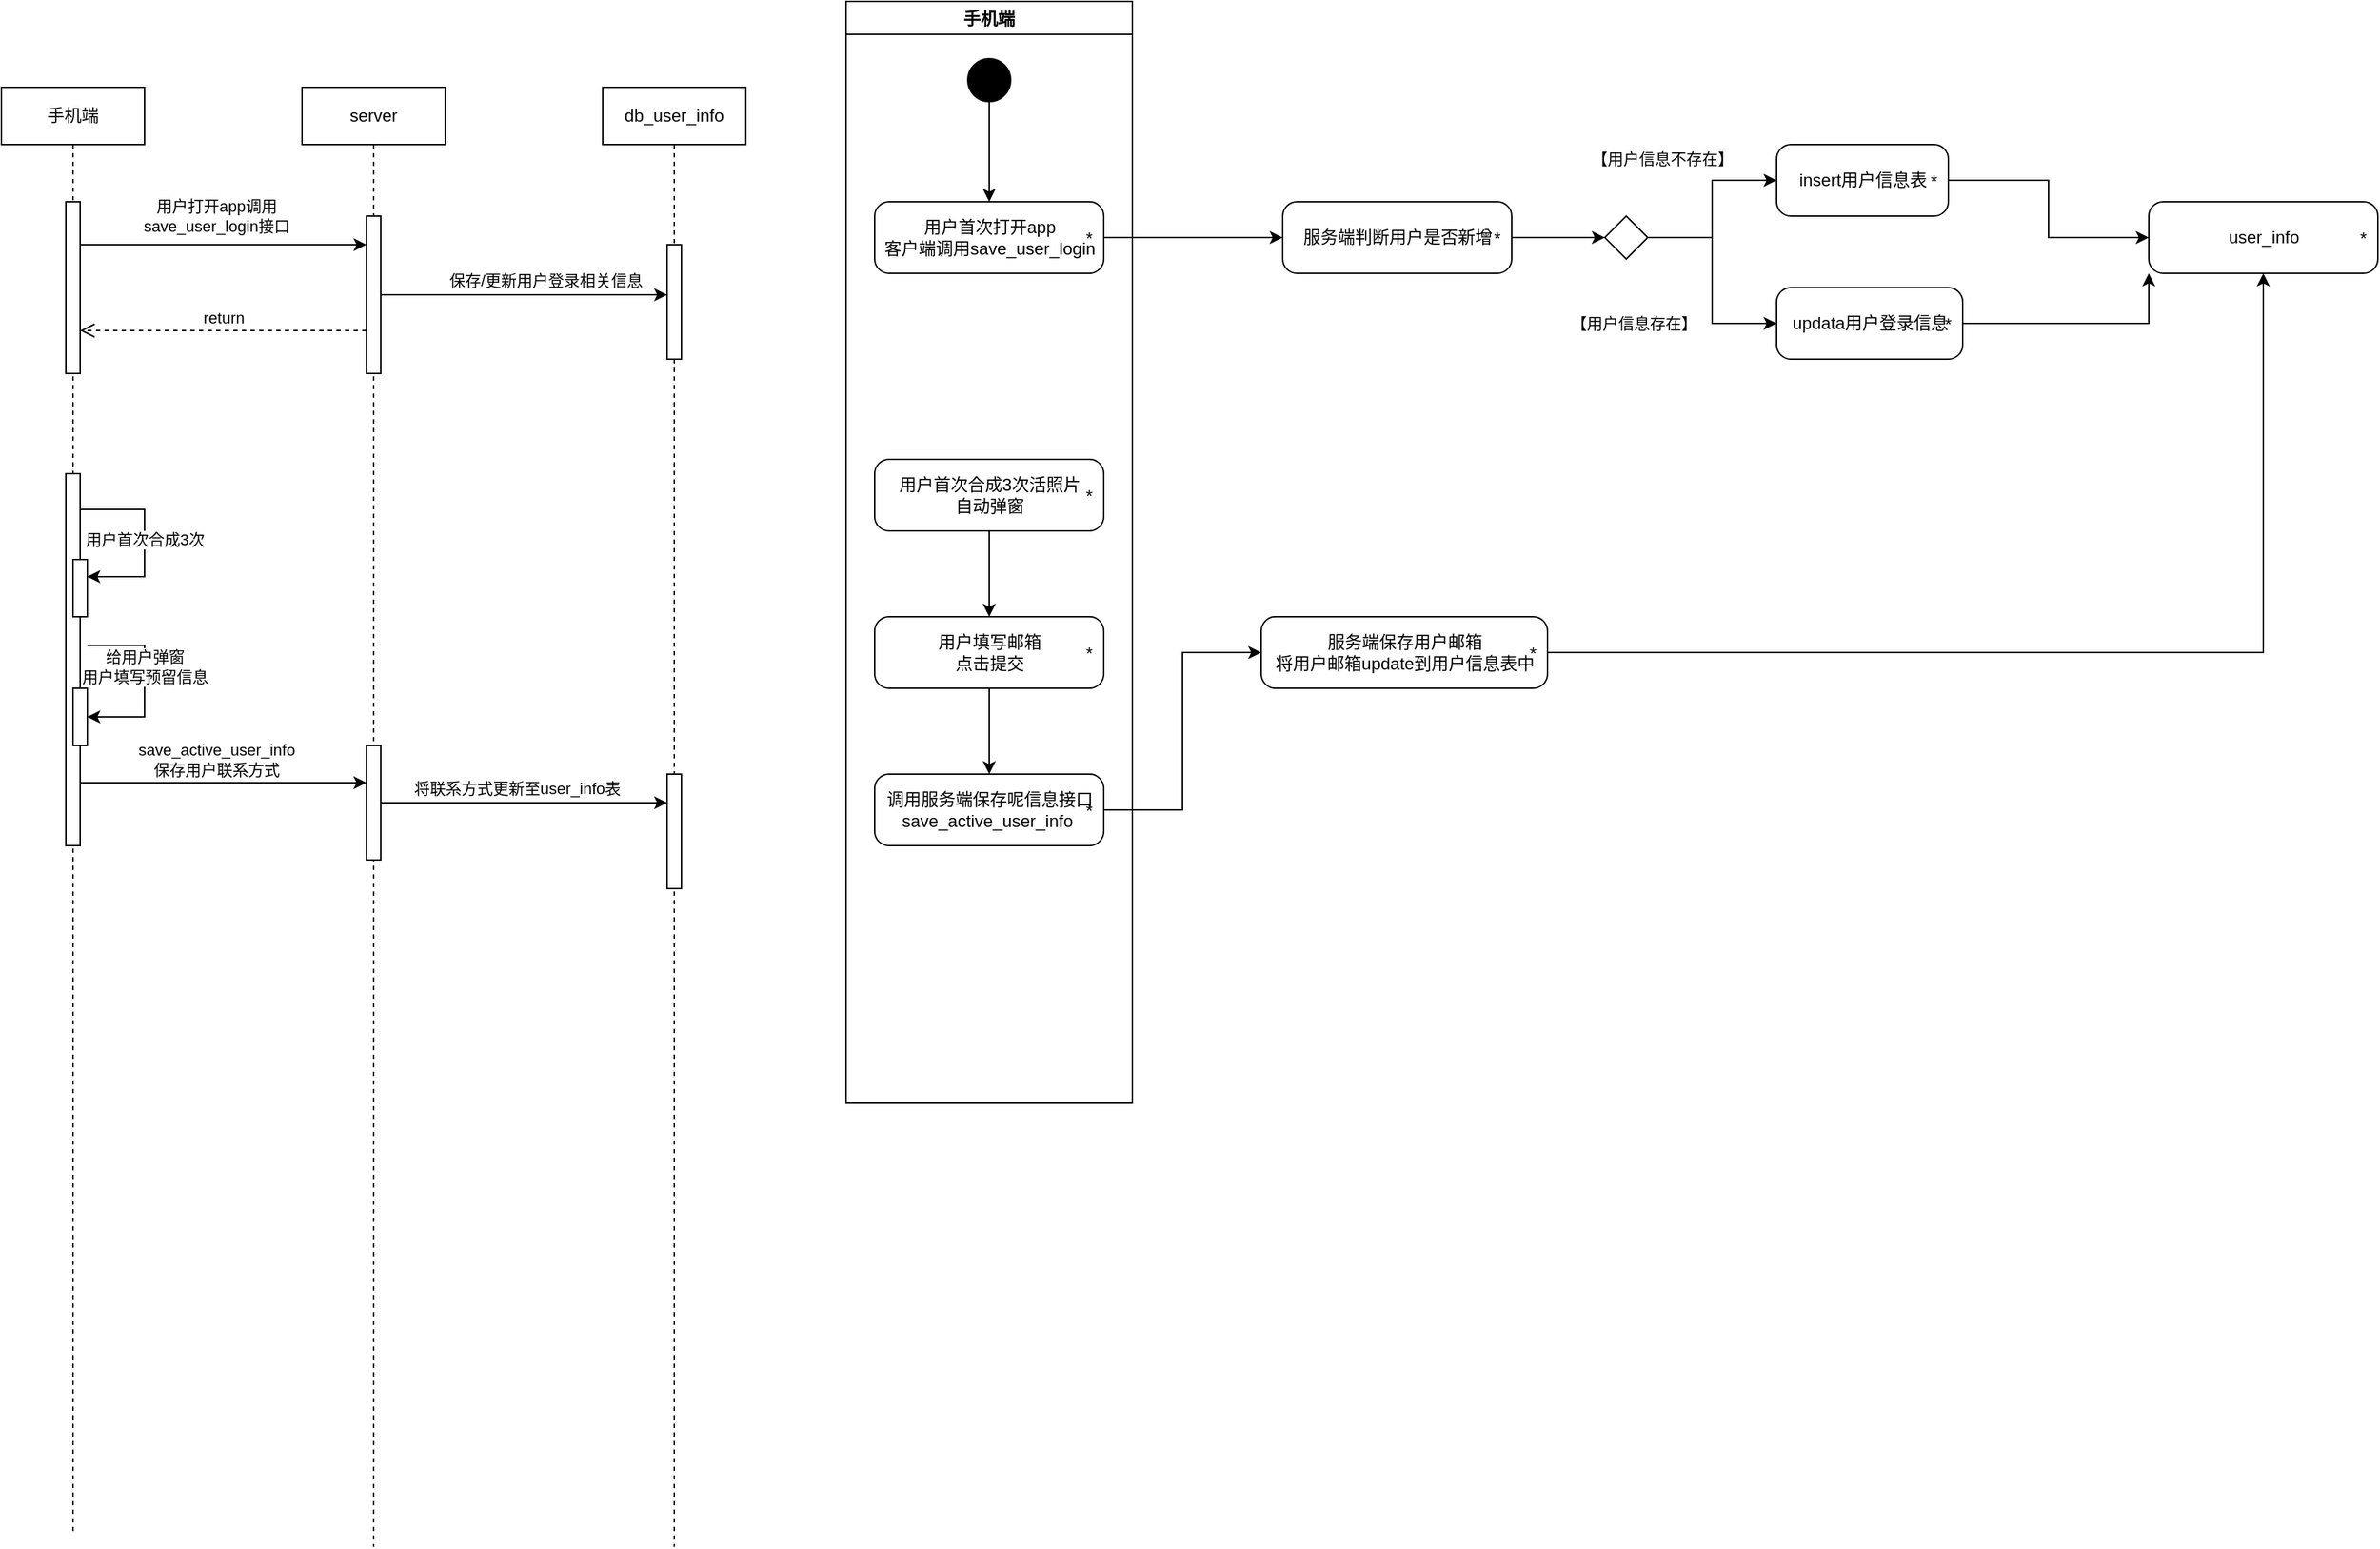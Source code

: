<mxfile version="20.4.0" type="github">
  <diagram id="kgpKYQtTHZ0yAKxKKP6v" name="Page-1">
    <mxGraphModel dx="1108" dy="450" grid="1" gridSize="10" guides="1" tooltips="1" connect="1" arrows="1" fold="1" page="1" pageScale="1" pageWidth="850" pageHeight="1100" math="0" shadow="0">
      <root>
        <mxCell id="0" />
        <mxCell id="1" parent="0" />
        <mxCell id="PKfGuQVn0fXjlFeVQHb7-2" value="手机端" style="shape=umlLifeline;perimeter=lifelinePerimeter;whiteSpace=wrap;html=1;container=1;collapsible=0;recursiveResize=0;outlineConnect=0;" parent="1" vertex="1">
          <mxGeometry x="80" y="60" width="100" height="1010" as="geometry" />
        </mxCell>
        <mxCell id="PKfGuQVn0fXjlFeVQHb7-9" value="" style="html=1;points=[];perimeter=orthogonalPerimeter;" parent="PKfGuQVn0fXjlFeVQHb7-2" vertex="1">
          <mxGeometry x="45" y="80" width="10" height="120" as="geometry" />
        </mxCell>
        <mxCell id="rP7UkFt_sAIfWVr7rBNn-2" value="" style="endArrow=classic;html=1;rounded=0;" edge="1" parent="PKfGuQVn0fXjlFeVQHb7-2" target="PKfGuQVn0fXjlFeVQHb7-6">
          <mxGeometry width="50" height="50" relative="1" as="geometry">
            <mxPoint x="55" y="110" as="sourcePoint" />
            <mxPoint x="105" y="60" as="targetPoint" />
          </mxGeometry>
        </mxCell>
        <mxCell id="rP7UkFt_sAIfWVr7rBNn-3" value="用户打开app调用&lt;br&gt;save_user_login接口" style="edgeLabel;html=1;align=center;verticalAlign=middle;resizable=0;points=[];" vertex="1" connectable="0" parent="rP7UkFt_sAIfWVr7rBNn-2">
          <mxGeometry x="-0.22" y="-5" relative="1" as="geometry">
            <mxPoint x="17" y="-25" as="offset" />
          </mxGeometry>
        </mxCell>
        <mxCell id="rP7UkFt_sAIfWVr7rBNn-11" value="" style="html=1;points=[];perimeter=orthogonalPerimeter;" vertex="1" parent="PKfGuQVn0fXjlFeVQHb7-2">
          <mxGeometry x="45" y="270" width="10" height="260" as="geometry" />
        </mxCell>
        <mxCell id="rP7UkFt_sAIfWVr7rBNn-12" value="" style="html=1;points=[];perimeter=orthogonalPerimeter;" vertex="1" parent="PKfGuQVn0fXjlFeVQHb7-2">
          <mxGeometry x="50" y="330" width="10" height="40" as="geometry" />
        </mxCell>
        <mxCell id="rP7UkFt_sAIfWVr7rBNn-16" value="用户首次合成3次" style="endArrow=classic;html=1;rounded=0;entryX=1;entryY=0.3;entryDx=0;entryDy=0;entryPerimeter=0;" edge="1" parent="PKfGuQVn0fXjlFeVQHb7-2" source="rP7UkFt_sAIfWVr7rBNn-11" target="rP7UkFt_sAIfWVr7rBNn-12">
          <mxGeometry width="50" height="50" relative="1" as="geometry">
            <mxPoint x="60" y="330" as="sourcePoint" />
            <mxPoint x="110" y="280" as="targetPoint" />
            <Array as="points">
              <mxPoint x="100" y="295" />
              <mxPoint x="100" y="342" />
            </Array>
          </mxGeometry>
        </mxCell>
        <mxCell id="rP7UkFt_sAIfWVr7rBNn-17" value="" style="html=1;points=[];perimeter=orthogonalPerimeter;" vertex="1" parent="PKfGuQVn0fXjlFeVQHb7-2">
          <mxGeometry x="50" y="420" width="10" height="40" as="geometry" />
        </mxCell>
        <mxCell id="PKfGuQVn0fXjlFeVQHb7-3" value="server" style="shape=umlLifeline;perimeter=lifelinePerimeter;whiteSpace=wrap;html=1;container=1;collapsible=0;recursiveResize=0;outlineConnect=0;" parent="1" vertex="1">
          <mxGeometry x="290" y="60" width="100" height="1020" as="geometry" />
        </mxCell>
        <mxCell id="PKfGuQVn0fXjlFeVQHb7-6" value="" style="html=1;points=[];perimeter=orthogonalPerimeter;" parent="PKfGuQVn0fXjlFeVQHb7-3" vertex="1">
          <mxGeometry x="45" y="90" width="10" height="110" as="geometry" />
        </mxCell>
        <mxCell id="rP7UkFt_sAIfWVr7rBNn-25" value="" style="html=1;points=[];perimeter=orthogonalPerimeter;" vertex="1" parent="PKfGuQVn0fXjlFeVQHb7-3">
          <mxGeometry x="45" y="460" width="10" height="80" as="geometry" />
        </mxCell>
        <mxCell id="PKfGuQVn0fXjlFeVQHb7-4" value="db_user_info" style="shape=umlLifeline;perimeter=lifelinePerimeter;whiteSpace=wrap;html=1;container=1;collapsible=0;recursiveResize=0;outlineConnect=0;" parent="1" vertex="1">
          <mxGeometry x="500" y="60" width="100" height="1020" as="geometry" />
        </mxCell>
        <mxCell id="rP7UkFt_sAIfWVr7rBNn-6" value="" style="html=1;points=[];perimeter=orthogonalPerimeter;" vertex="1" parent="PKfGuQVn0fXjlFeVQHb7-4">
          <mxGeometry x="45" y="110" width="10" height="80" as="geometry" />
        </mxCell>
        <mxCell id="rP7UkFt_sAIfWVr7rBNn-28" value="" style="html=1;points=[];perimeter=orthogonalPerimeter;" vertex="1" parent="PKfGuQVn0fXjlFeVQHb7-4">
          <mxGeometry x="45" y="480" width="10" height="80" as="geometry" />
        </mxCell>
        <mxCell id="PKfGuQVn0fXjlFeVQHb7-8" value="return" style="html=1;verticalAlign=bottom;endArrow=open;dashed=1;endSize=8;rounded=0;" parent="1" source="PKfGuQVn0fXjlFeVQHb7-6" target="PKfGuQVn0fXjlFeVQHb7-9" edge="1">
          <mxGeometry relative="1" as="geometry">
            <mxPoint x="265" y="226" as="targetPoint" />
            <mxPoint x="320" y="230" as="sourcePoint" />
            <Array as="points">
              <mxPoint x="230" y="230" />
            </Array>
          </mxGeometry>
        </mxCell>
        <mxCell id="rP7UkFt_sAIfWVr7rBNn-7" value="" style="endArrow=classic;html=1;rounded=0;" edge="1" parent="1" source="PKfGuQVn0fXjlFeVQHb7-6" target="rP7UkFt_sAIfWVr7rBNn-6">
          <mxGeometry width="50" height="50" relative="1" as="geometry">
            <mxPoint x="420" y="210" as="sourcePoint" />
            <mxPoint x="470" y="160" as="targetPoint" />
          </mxGeometry>
        </mxCell>
        <mxCell id="rP7UkFt_sAIfWVr7rBNn-8" value="保存/更新用户登录相关信息" style="edgeLabel;html=1;align=center;verticalAlign=middle;resizable=0;points=[];" vertex="1" connectable="0" parent="rP7UkFt_sAIfWVr7rBNn-7">
          <mxGeometry x="0.27" y="3" relative="1" as="geometry">
            <mxPoint x="-12" y="-7" as="offset" />
          </mxGeometry>
        </mxCell>
        <mxCell id="rP7UkFt_sAIfWVr7rBNn-23" value="" style="endArrow=classic;html=1;rounded=0;" edge="1" parent="1" target="rP7UkFt_sAIfWVr7rBNn-17">
          <mxGeometry width="50" height="50" relative="1" as="geometry">
            <mxPoint x="140" y="450" as="sourcePoint" />
            <mxPoint x="190" y="520" as="targetPoint" />
            <Array as="points">
              <mxPoint x="180" y="450" />
              <mxPoint x="180" y="500" />
            </Array>
          </mxGeometry>
        </mxCell>
        <mxCell id="rP7UkFt_sAIfWVr7rBNn-24" value="给用户弹窗&lt;br&gt;用户填写预留信息" style="edgeLabel;html=1;align=center;verticalAlign=middle;resizable=0;points=[];" vertex="1" connectable="0" parent="rP7UkFt_sAIfWVr7rBNn-23">
          <mxGeometry x="-0.154" relative="1" as="geometry">
            <mxPoint as="offset" />
          </mxGeometry>
        </mxCell>
        <mxCell id="rP7UkFt_sAIfWVr7rBNn-26" value="" style="endArrow=classic;html=1;rounded=0;" edge="1" parent="1">
          <mxGeometry width="50" height="50" relative="1" as="geometry">
            <mxPoint x="135" y="546" as="sourcePoint" />
            <mxPoint x="335" y="546" as="targetPoint" />
          </mxGeometry>
        </mxCell>
        <mxCell id="rP7UkFt_sAIfWVr7rBNn-27" value="save_active_user_info&lt;br&gt;保存用户联系方式" style="edgeLabel;html=1;align=center;verticalAlign=middle;resizable=0;points=[];" vertex="1" connectable="0" parent="rP7UkFt_sAIfWVr7rBNn-26">
          <mxGeometry x="-0.24" y="3" relative="1" as="geometry">
            <mxPoint x="19" y="-13" as="offset" />
          </mxGeometry>
        </mxCell>
        <mxCell id="rP7UkFt_sAIfWVr7rBNn-29" value="" style="endArrow=classic;html=1;rounded=0;" edge="1" parent="1" source="rP7UkFt_sAIfWVr7rBNn-25" target="rP7UkFt_sAIfWVr7rBNn-28">
          <mxGeometry width="50" height="50" relative="1" as="geometry">
            <mxPoint x="380" y="600" as="sourcePoint" />
            <mxPoint x="430" y="550" as="targetPoint" />
          </mxGeometry>
        </mxCell>
        <mxCell id="rP7UkFt_sAIfWVr7rBNn-30" value="将联系方式更新至user_info表" style="edgeLabel;html=1;align=center;verticalAlign=middle;resizable=0;points=[];" vertex="1" connectable="0" parent="rP7UkFt_sAIfWVr7rBNn-29">
          <mxGeometry x="-0.16" y="1" relative="1" as="geometry">
            <mxPoint x="11" y="-9" as="offset" />
          </mxGeometry>
        </mxCell>
        <mxCell id="rP7UkFt_sAIfWVr7rBNn-54" style="edgeStyle=orthogonalEdgeStyle;rounded=0;orthogonalLoop=1;jettySize=auto;html=1;" edge="1" parent="1" source="rP7UkFt_sAIfWVr7rBNn-44" target="rP7UkFt_sAIfWVr7rBNn-55">
          <mxGeometry relative="1" as="geometry">
            <mxPoint x="875" y="260" as="targetPoint" />
          </mxGeometry>
        </mxCell>
        <mxCell id="rP7UkFt_sAIfWVr7rBNn-44" value="用户首次打开app&lt;br&gt;客户端调用save_user_login" style="html=1;dashed=0;rounded=1;absoluteArcSize=1;arcSize=20;verticalAlign=middle;align=center;" vertex="1" parent="1">
          <mxGeometry x="690" y="140" width="160" height="50" as="geometry" />
        </mxCell>
        <mxCell id="rP7UkFt_sAIfWVr7rBNn-45" value="*" style="text;resizeWidth=0;resizeHeight=0;points=[];part=1;verticalAlign=middle;align=center;" vertex="1" parent="rP7UkFt_sAIfWVr7rBNn-44">
          <mxGeometry x="1" y="0.5" width="20" height="20" relative="1" as="geometry">
            <mxPoint x="-20" y="-10" as="offset" />
          </mxGeometry>
        </mxCell>
        <mxCell id="rP7UkFt_sAIfWVr7rBNn-50" style="edgeStyle=orthogonalEdgeStyle;rounded=0;orthogonalLoop=1;jettySize=auto;html=1;" edge="1" parent="1" source="rP7UkFt_sAIfWVr7rBNn-46" target="rP7UkFt_sAIfWVr7rBNn-44">
          <mxGeometry relative="1" as="geometry" />
        </mxCell>
        <mxCell id="rP7UkFt_sAIfWVr7rBNn-46" value="" style="ellipse;fillColor=strokeColor;" vertex="1" parent="1">
          <mxGeometry x="755" y="40" width="30" height="30" as="geometry" />
        </mxCell>
        <mxCell id="rP7UkFt_sAIfWVr7rBNn-58" value="手机端" style="swimlane;" vertex="1" parent="1">
          <mxGeometry x="670" width="200" height="770" as="geometry" />
        </mxCell>
        <mxCell id="rP7UkFt_sAIfWVr7rBNn-102" style="edgeStyle=orthogonalEdgeStyle;rounded=0;orthogonalLoop=1;jettySize=auto;html=1;entryX=0.5;entryY=0;entryDx=0;entryDy=0;" edge="1" parent="rP7UkFt_sAIfWVr7rBNn-58" source="rP7UkFt_sAIfWVr7rBNn-97" target="rP7UkFt_sAIfWVr7rBNn-100">
          <mxGeometry relative="1" as="geometry" />
        </mxCell>
        <mxCell id="rP7UkFt_sAIfWVr7rBNn-97" value="用户首次合成3次活照片&lt;br&gt;自动弹窗" style="html=1;dashed=0;rounded=1;absoluteArcSize=1;arcSize=20;verticalAlign=middle;align=center;" vertex="1" parent="rP7UkFt_sAIfWVr7rBNn-58">
          <mxGeometry x="20" y="320" width="160" height="50" as="geometry" />
        </mxCell>
        <mxCell id="rP7UkFt_sAIfWVr7rBNn-98" value="*" style="text;resizeWidth=0;resizeHeight=0;points=[];part=1;verticalAlign=middle;align=center;" vertex="1" parent="rP7UkFt_sAIfWVr7rBNn-97">
          <mxGeometry x="1" y="0.5" width="20" height="20" relative="1" as="geometry">
            <mxPoint x="-20" y="-10" as="offset" />
          </mxGeometry>
        </mxCell>
        <mxCell id="rP7UkFt_sAIfWVr7rBNn-100" value="用户填写邮箱&lt;br&gt;点击提交" style="html=1;dashed=0;rounded=1;absoluteArcSize=1;arcSize=20;verticalAlign=middle;align=center;" vertex="1" parent="rP7UkFt_sAIfWVr7rBNn-58">
          <mxGeometry x="20" y="430" width="160" height="50" as="geometry" />
        </mxCell>
        <mxCell id="rP7UkFt_sAIfWVr7rBNn-101" value="*" style="text;resizeWidth=0;resizeHeight=0;points=[];part=1;verticalAlign=middle;align=center;" vertex="1" parent="rP7UkFt_sAIfWVr7rBNn-100">
          <mxGeometry x="1" y="0.5" width="20" height="20" relative="1" as="geometry">
            <mxPoint x="-20" y="-10" as="offset" />
          </mxGeometry>
        </mxCell>
        <mxCell id="rP7UkFt_sAIfWVr7rBNn-106" value="调用服务端保存呢信息接口&lt;br&gt;save_active_user_info&amp;nbsp;" style="html=1;dashed=0;rounded=1;absoluteArcSize=1;arcSize=20;verticalAlign=middle;align=center;" vertex="1" parent="rP7UkFt_sAIfWVr7rBNn-58">
          <mxGeometry x="20" y="540" width="160" height="50" as="geometry" />
        </mxCell>
        <mxCell id="rP7UkFt_sAIfWVr7rBNn-107" value="*" style="text;resizeWidth=0;resizeHeight=0;points=[];part=1;verticalAlign=middle;align=center;" vertex="1" parent="rP7UkFt_sAIfWVr7rBNn-106">
          <mxGeometry x="1" y="0.5" width="20" height="20" relative="1" as="geometry">
            <mxPoint x="-20" y="-10" as="offset" />
          </mxGeometry>
        </mxCell>
        <mxCell id="rP7UkFt_sAIfWVr7rBNn-108" style="edgeStyle=orthogonalEdgeStyle;rounded=0;orthogonalLoop=1;jettySize=auto;html=1;" edge="1" parent="rP7UkFt_sAIfWVr7rBNn-58" source="rP7UkFt_sAIfWVr7rBNn-100" target="rP7UkFt_sAIfWVr7rBNn-106">
          <mxGeometry relative="1" as="geometry" />
        </mxCell>
        <mxCell id="rP7UkFt_sAIfWVr7rBNn-55" value="服务端判断用户是否新增" style="html=1;dashed=0;rounded=1;absoluteArcSize=1;arcSize=20;verticalAlign=middle;align=center;" vertex="1" parent="1">
          <mxGeometry x="975" y="140" width="160" height="50" as="geometry" />
        </mxCell>
        <mxCell id="rP7UkFt_sAIfWVr7rBNn-56" value="*" style="text;resizeWidth=0;resizeHeight=0;points=[];part=1;verticalAlign=middle;align=center;" vertex="1" parent="rP7UkFt_sAIfWVr7rBNn-55">
          <mxGeometry x="1" y="0.5" width="20" height="20" relative="1" as="geometry">
            <mxPoint x="-20" y="-10" as="offset" />
          </mxGeometry>
        </mxCell>
        <mxCell id="rP7UkFt_sAIfWVr7rBNn-90" style="edgeStyle=orthogonalEdgeStyle;rounded=0;orthogonalLoop=1;jettySize=auto;html=1;entryX=0;entryY=0.5;entryDx=0;entryDy=0;" edge="1" parent="rP7UkFt_sAIfWVr7rBNn-55" source="rP7UkFt_sAIfWVr7rBNn-56" target="rP7UkFt_sAIfWVr7rBNn-87">
          <mxGeometry relative="1" as="geometry" />
        </mxCell>
        <mxCell id="rP7UkFt_sAIfWVr7rBNn-80" value="insert用户信息表" style="html=1;dashed=0;rounded=1;absoluteArcSize=1;arcSize=20;verticalAlign=middle;align=center;" vertex="1" parent="1">
          <mxGeometry x="1320" y="100" width="120" height="50" as="geometry" />
        </mxCell>
        <mxCell id="rP7UkFt_sAIfWVr7rBNn-81" value="*" style="text;resizeWidth=0;resizeHeight=0;points=[];part=1;verticalAlign=middle;align=center;" vertex="1" parent="rP7UkFt_sAIfWVr7rBNn-80">
          <mxGeometry x="1" y="0.5" width="20" height="20" relative="1" as="geometry">
            <mxPoint x="-20" y="-10" as="offset" />
          </mxGeometry>
        </mxCell>
        <mxCell id="rP7UkFt_sAIfWVr7rBNn-113" style="edgeStyle=orthogonalEdgeStyle;rounded=0;orthogonalLoop=1;jettySize=auto;html=1;entryX=0;entryY=0.5;entryDx=0;entryDy=0;" edge="1" parent="rP7UkFt_sAIfWVr7rBNn-80" source="rP7UkFt_sAIfWVr7rBNn-81" target="rP7UkFt_sAIfWVr7rBNn-95">
          <mxGeometry relative="1" as="geometry" />
        </mxCell>
        <mxCell id="rP7UkFt_sAIfWVr7rBNn-82" value="updata用户登录信息" style="html=1;dashed=0;rounded=1;absoluteArcSize=1;arcSize=20;verticalAlign=middle;align=center;" vertex="1" parent="1">
          <mxGeometry x="1320" y="200" width="130" height="50" as="geometry" />
        </mxCell>
        <mxCell id="rP7UkFt_sAIfWVr7rBNn-83" value="*" style="text;resizeWidth=0;resizeHeight=0;points=[];part=1;verticalAlign=middle;align=center;" vertex="1" parent="rP7UkFt_sAIfWVr7rBNn-82">
          <mxGeometry x="1" y="0.5" width="20" height="20" relative="1" as="geometry">
            <mxPoint x="-20" y="-10" as="offset" />
          </mxGeometry>
        </mxCell>
        <mxCell id="rP7UkFt_sAIfWVr7rBNn-115" style="edgeStyle=orthogonalEdgeStyle;rounded=0;orthogonalLoop=1;jettySize=auto;html=1;entryX=0;entryY=1;entryDx=0;entryDy=0;" edge="1" parent="rP7UkFt_sAIfWVr7rBNn-82" source="rP7UkFt_sAIfWVr7rBNn-83" target="rP7UkFt_sAIfWVr7rBNn-95">
          <mxGeometry relative="1" as="geometry" />
        </mxCell>
        <mxCell id="rP7UkFt_sAIfWVr7rBNn-91" style="edgeStyle=orthogonalEdgeStyle;rounded=0;orthogonalLoop=1;jettySize=auto;html=1;entryX=0;entryY=0.5;entryDx=0;entryDy=0;" edge="1" parent="1" source="rP7UkFt_sAIfWVr7rBNn-87" target="rP7UkFt_sAIfWVr7rBNn-80">
          <mxGeometry relative="1" as="geometry" />
        </mxCell>
        <mxCell id="rP7UkFt_sAIfWVr7rBNn-93" value="【用户信息不存在】" style="edgeLabel;html=1;align=center;verticalAlign=middle;resizable=0;points=[];" vertex="1" connectable="0" parent="rP7UkFt_sAIfWVr7rBNn-91">
          <mxGeometry x="0.385" y="-5" relative="1" as="geometry">
            <mxPoint x="-40" y="-20" as="offset" />
          </mxGeometry>
        </mxCell>
        <mxCell id="rP7UkFt_sAIfWVr7rBNn-92" style="edgeStyle=orthogonalEdgeStyle;rounded=0;orthogonalLoop=1;jettySize=auto;html=1;entryX=0;entryY=0.5;entryDx=0;entryDy=0;" edge="1" parent="1" source="rP7UkFt_sAIfWVr7rBNn-87" target="rP7UkFt_sAIfWVr7rBNn-82">
          <mxGeometry relative="1" as="geometry" />
        </mxCell>
        <mxCell id="rP7UkFt_sAIfWVr7rBNn-94" value="【用户信息存在】" style="edgeLabel;html=1;align=center;verticalAlign=middle;resizable=0;points=[];" vertex="1" connectable="0" parent="rP7UkFt_sAIfWVr7rBNn-92">
          <mxGeometry x="0.24" y="1" relative="1" as="geometry">
            <mxPoint x="-56" y="12" as="offset" />
          </mxGeometry>
        </mxCell>
        <mxCell id="rP7UkFt_sAIfWVr7rBNn-87" value="" style="rhombus;" vertex="1" parent="1">
          <mxGeometry x="1200" y="150" width="30" height="30" as="geometry" />
        </mxCell>
        <mxCell id="rP7UkFt_sAIfWVr7rBNn-95" value="user_info" style="html=1;dashed=0;rounded=1;absoluteArcSize=1;arcSize=20;verticalAlign=middle;align=center;" vertex="1" parent="1">
          <mxGeometry x="1580" y="140" width="160" height="50" as="geometry" />
        </mxCell>
        <mxCell id="rP7UkFt_sAIfWVr7rBNn-96" value="*" style="text;resizeWidth=0;resizeHeight=0;points=[];part=1;verticalAlign=middle;align=center;" vertex="1" parent="rP7UkFt_sAIfWVr7rBNn-95">
          <mxGeometry x="1" y="0.5" width="20" height="20" relative="1" as="geometry">
            <mxPoint x="-20" y="-10" as="offset" />
          </mxGeometry>
        </mxCell>
        <mxCell id="rP7UkFt_sAIfWVr7rBNn-112" style="edgeStyle=orthogonalEdgeStyle;rounded=0;orthogonalLoop=1;jettySize=auto;html=1;" edge="1" parent="1" source="rP7UkFt_sAIfWVr7rBNn-109" target="rP7UkFt_sAIfWVr7rBNn-95">
          <mxGeometry relative="1" as="geometry" />
        </mxCell>
        <mxCell id="rP7UkFt_sAIfWVr7rBNn-109" value="服务端保存用户邮箱&lt;br&gt;将用户邮箱update到用户信息表中" style="html=1;dashed=0;rounded=1;absoluteArcSize=1;arcSize=20;verticalAlign=middle;align=center;" vertex="1" parent="1">
          <mxGeometry x="960" y="430" width="200" height="50" as="geometry" />
        </mxCell>
        <mxCell id="rP7UkFt_sAIfWVr7rBNn-110" value="*" style="text;resizeWidth=0;resizeHeight=0;points=[];part=1;verticalAlign=middle;align=center;" vertex="1" parent="rP7UkFt_sAIfWVr7rBNn-109">
          <mxGeometry x="1" y="0.5" width="20" height="20" relative="1" as="geometry">
            <mxPoint x="-20" y="-10" as="offset" />
          </mxGeometry>
        </mxCell>
        <mxCell id="rP7UkFt_sAIfWVr7rBNn-111" style="edgeStyle=orthogonalEdgeStyle;rounded=0;orthogonalLoop=1;jettySize=auto;html=1;entryX=0;entryY=0.5;entryDx=0;entryDy=0;" edge="1" parent="1" source="rP7UkFt_sAIfWVr7rBNn-106" target="rP7UkFt_sAIfWVr7rBNn-109">
          <mxGeometry relative="1" as="geometry" />
        </mxCell>
      </root>
    </mxGraphModel>
  </diagram>
</mxfile>
